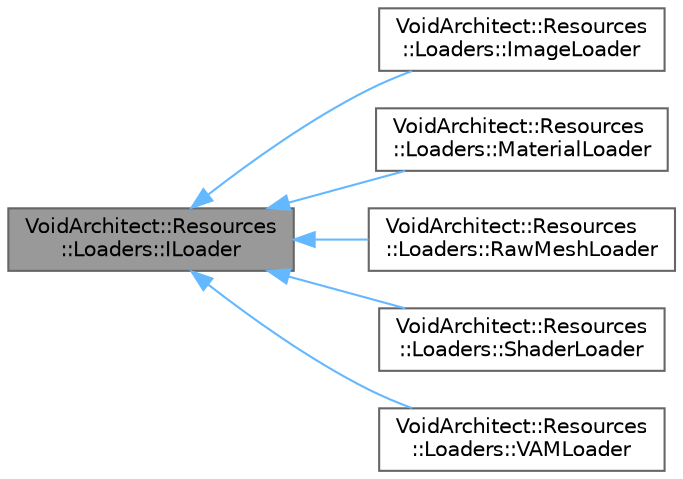 digraph "VoidArchitect::Resources::Loaders::ILoader"
{
 // LATEX_PDF_SIZE
  bgcolor="transparent";
  edge [fontname=Helvetica,fontsize=10,labelfontname=Helvetica,labelfontsize=10];
  node [fontname=Helvetica,fontsize=10,shape=box,height=0.2,width=0.4];
  rankdir="LR";
  Node1 [id="Node000001",label="VoidArchitect::Resources\l::Loaders::ILoader",height=0.2,width=0.4,color="gray40", fillcolor="grey60", style="filled", fontcolor="black",tooltip=" "];
  Node1 -> Node2 [id="edge6_Node000001_Node000002",dir="back",color="steelblue1",style="solid",tooltip=" "];
  Node2 [id="Node000002",label="VoidArchitect::Resources\l::Loaders::ImageLoader",height=0.2,width=0.4,color="gray40", fillcolor="white", style="filled",URL="$class_void_architect_1_1_resources_1_1_loaders_1_1_image_loader.html",tooltip=" "];
  Node1 -> Node3 [id="edge7_Node000001_Node000003",dir="back",color="steelblue1",style="solid",tooltip=" "];
  Node3 [id="Node000003",label="VoidArchitect::Resources\l::Loaders::MaterialLoader",height=0.2,width=0.4,color="gray40", fillcolor="white", style="filled",URL="$class_void_architect_1_1_resources_1_1_loaders_1_1_material_loader.html",tooltip=" "];
  Node1 -> Node4 [id="edge8_Node000001_Node000004",dir="back",color="steelblue1",style="solid",tooltip=" "];
  Node4 [id="Node000004",label="VoidArchitect::Resources\l::Loaders::RawMeshLoader",height=0.2,width=0.4,color="gray40", fillcolor="white", style="filled",URL="$class_void_architect_1_1_resources_1_1_loaders_1_1_raw_mesh_loader.html",tooltip=" "];
  Node1 -> Node5 [id="edge9_Node000001_Node000005",dir="back",color="steelblue1",style="solid",tooltip=" "];
  Node5 [id="Node000005",label="VoidArchitect::Resources\l::Loaders::ShaderLoader",height=0.2,width=0.4,color="gray40", fillcolor="white", style="filled",URL="$class_void_architect_1_1_resources_1_1_loaders_1_1_shader_loader.html",tooltip=" "];
  Node1 -> Node6 [id="edge10_Node000001_Node000006",dir="back",color="steelblue1",style="solid",tooltip=" "];
  Node6 [id="Node000006",label="VoidArchitect::Resources\l::Loaders::VAMLoader",height=0.2,width=0.4,color="gray40", fillcolor="white", style="filled",URL="$class_void_architect_1_1_resources_1_1_loaders_1_1_v_a_m_loader.html",tooltip=" "];
}
